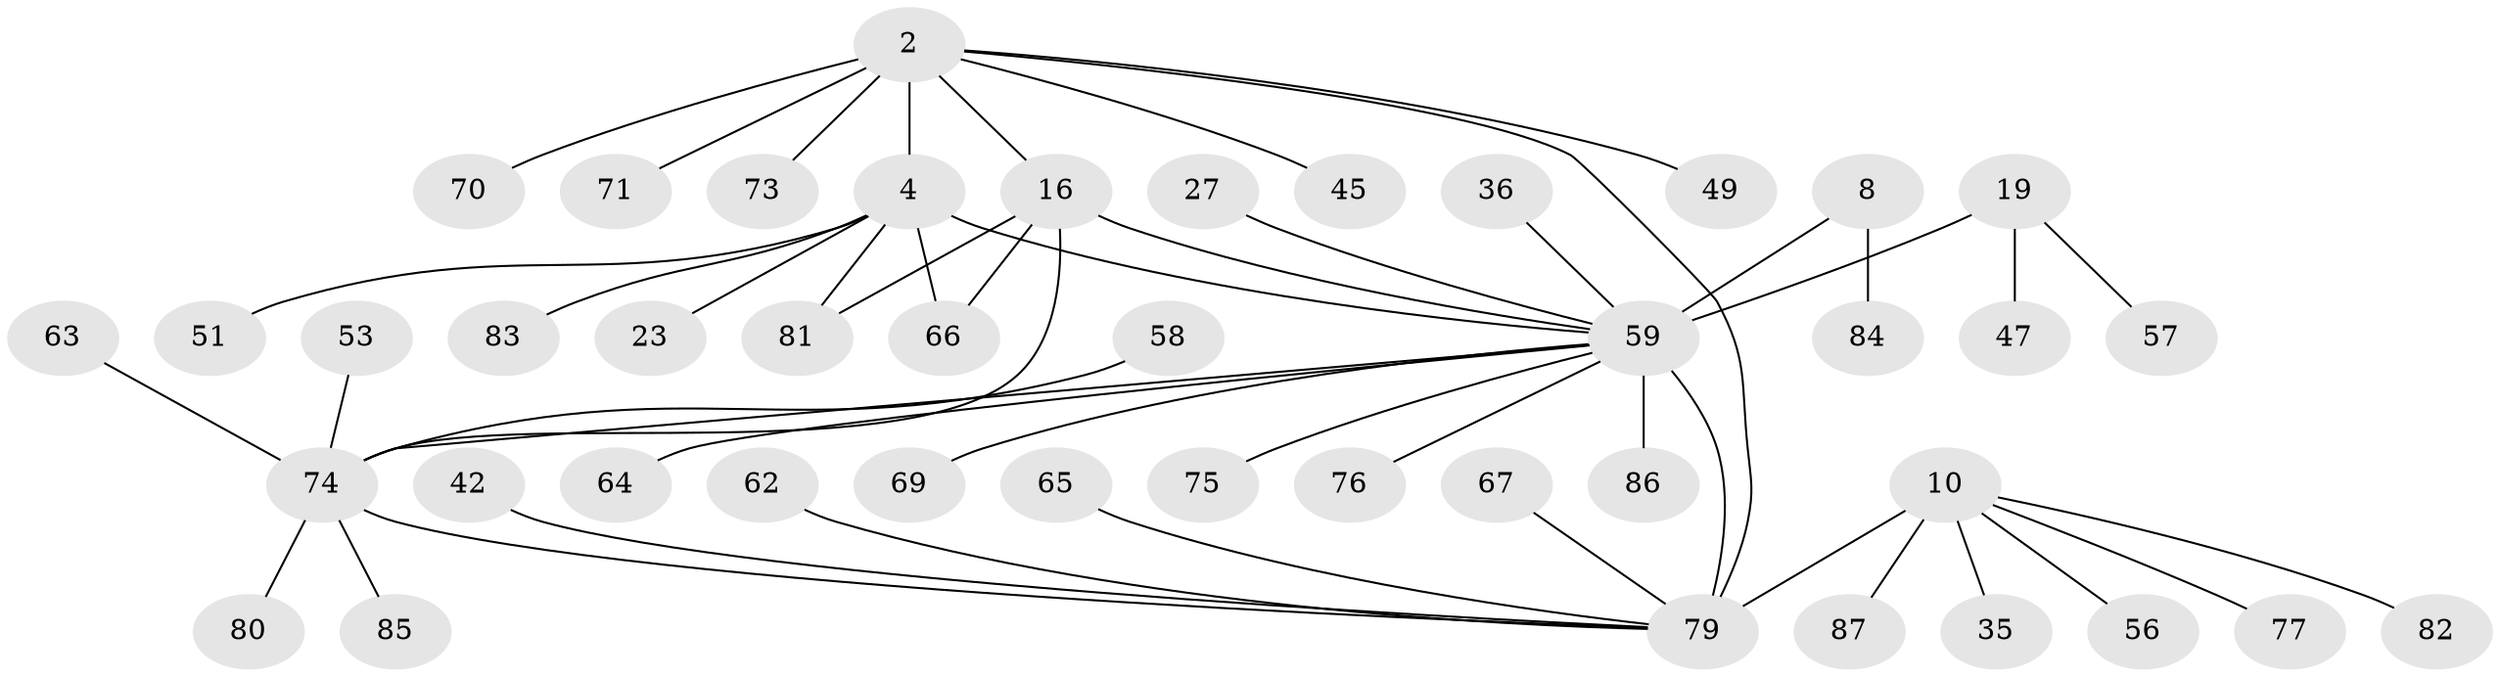 // original degree distribution, {7: 0.05747126436781609, 5: 0.034482758620689655, 8: 0.034482758620689655, 6: 0.034482758620689655, 4: 0.04597701149425287, 9: 0.022988505747126436, 3: 0.06896551724137931, 2: 0.19540229885057472, 1: 0.5057471264367817}
// Generated by graph-tools (version 1.1) at 2025/55/03/09/25 04:55:38]
// undirected, 43 vertices, 48 edges
graph export_dot {
graph [start="1"]
  node [color=gray90,style=filled];
  2 [super="+1"];
  4 [super="+3"];
  8 [super="+7"];
  10 [super="+9"];
  16 [super="+14"];
  19 [super="+17"];
  23;
  27;
  35;
  36;
  42;
  45;
  47;
  49;
  51;
  53;
  56;
  57;
  58;
  59 [super="+20+6"];
  62 [super="+30"];
  63;
  64 [super="+39+46+50+44+54+61"];
  65;
  66 [super="+41"];
  67;
  69 [super="+28+68"];
  70;
  71;
  73 [super="+34"];
  74 [super="+21+33+52"];
  75;
  76;
  77;
  79 [super="+12"];
  80 [super="+60"];
  81 [super="+55"];
  82 [super="+72"];
  83 [super="+78"];
  84;
  85;
  86 [super="+43"];
  87;
  2 -- 4 [weight=4];
  2 -- 45;
  2 -- 49;
  2 -- 70;
  2 -- 71;
  2 -- 79 [weight=2];
  2 -- 16;
  2 -- 73;
  4 -- 23;
  4 -- 51;
  4 -- 81;
  4 -- 66;
  4 -- 83;
  4 -- 59 [weight=2];
  8 -- 84;
  8 -- 59 [weight=5];
  10 -- 87;
  10 -- 35;
  10 -- 56;
  10 -- 77;
  10 -- 82;
  10 -- 79 [weight=4];
  16 -- 81;
  16 -- 66;
  16 -- 59;
  16 -- 74 [weight=4];
  19 -- 57;
  19 -- 47;
  19 -- 59 [weight=4];
  27 -- 59;
  36 -- 59;
  42 -- 79;
  53 -- 74;
  58 -- 74;
  59 -- 69;
  59 -- 75;
  59 -- 76;
  59 -- 79 [weight=2];
  59 -- 86;
  59 -- 64;
  59 -- 74;
  62 -- 79;
  63 -- 74;
  65 -- 79;
  67 -- 79;
  74 -- 79;
  74 -- 80;
  74 -- 85;
}
